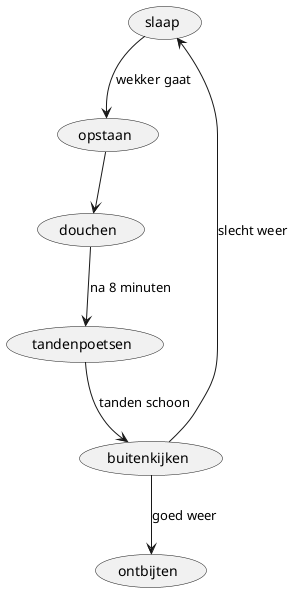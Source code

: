 ```plantuml
@startuml
(slaap) --> (opstaan) : wekker gaat
(opstaan) --> (douchen) 
(douchen) --> (tandenpoetsen) :na 8 minuten
(tandenpoetsen) --> (buitenkijken) :tanden schoon
(buitenkijken) --> (slaap) : slecht weer
(buitenkijken) --> (ontbijten) : goed weer

@enduml
```